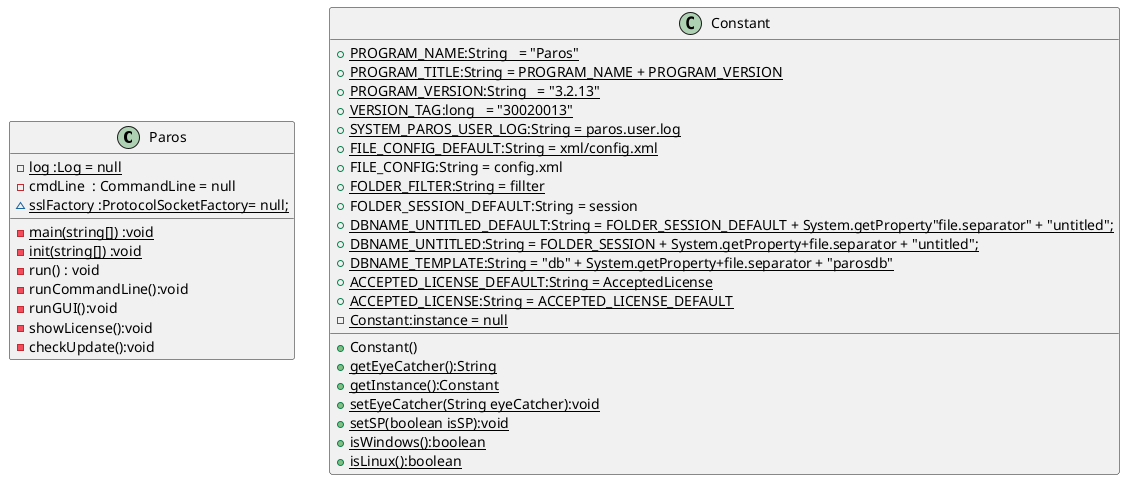 @startuml

class Paros{
    - {static} log :Log = null
    - cmdLine  : CommandLine = null
    ~ {static} sslFactory :ProtocolSocketFactory= null;

    - {static} main(string[]) :void
    - {static} init(string[]) :void
    - run() : void
    - runCommandLine():void
    - runGUI():void
    - showLicense():void
    - checkUpdate():void
}

class Constant{
    + {static}PROGRAM_NAME:String   = "Paros"
    + {static}PROGRAM_TITLE:String = PROGRAM_NAME + PROGRAM_VERSION
    + {static}PROGRAM_VERSION:String   = "3.2.13"
    + {static}VERSION_TAG:long   = "30020013"
    + {static}SYSTEM_PAROS_USER_LOG:String = paros.user.log
    + {static}FILE_CONFIG_DEFAULT:String = xml/config.xml
    + FILE_CONFIG:String = config.xml
    + {static}FOLDER_FILTER:String = fillter
    + FOLDER_SESSION_DEFAULT:String = session
    + {static}DBNAME_UNTITLED_DEFAULT:String = FOLDER_SESSION_DEFAULT + System.getProperty"file.separator" + "untitled";
    + {static}DBNAME_UNTITLED:String = FOLDER_SESSION + System.getProperty+file.separator + "untitled";
    + {static}DBNAME_TEMPLATE:String = "db" + System.getProperty+file.separator + "parosdb"
    + {static}ACCEPTED_LICENSE_DEFAULT:String = AcceptedLicense
    + {static}ACCEPTED_LICENSE:String = ACCEPTED_LICENSE_DEFAULT
    - {static}Constant:instance = null
    ' + {static}MAX_HOST_CONNECTION:int = 5
    ' + {static}USER_AGENT:String = PROGRAM_NAME + "/" + PROGRAM_VERSION
    ' - {static}staticEyeCatcher:String = PROGRAM_NAME 
    ' - {static}staticSP:Boolean = false 
    ' - {static}patternWindows:Pattern = Pattern.compile = window, Pattern.CASE_INSENSITIVE; 
    ' - {static}patternLinux:Pattern = Pattern.compile = linux, Pattern.CASE_INSENSITIVE; 
    + Constant()
    + {static} getEyeCatcher():String
    + {static} getInstance():Constant    
    + {static} setEyeCatcher(String eyeCatcher):void
    + {static} setSP(boolean isSP):void
    + {static} isWindows():boolean
    + {static} isLinux():boolean
}


@enduml